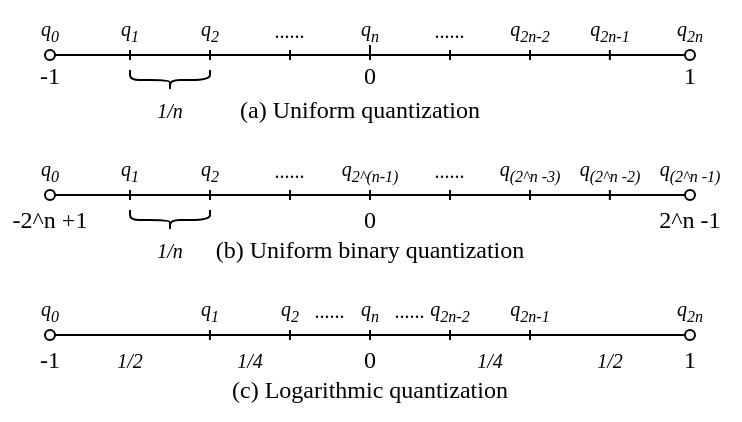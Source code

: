 <mxfile>
    <diagram id="Z9E_R9YiCs2v8t39MeGO" name="第 1 页">
        <mxGraphModel dx="569" dy="504" grid="1" gridSize="10" guides="1" tooltips="1" connect="1" arrows="1" fold="1" page="1" pageScale="1" pageWidth="380" pageHeight="220" math="0" shadow="0">
            <root>
                <mxCell id="0"/>
                <mxCell id="1" parent="0"/>
                <mxCell id="33" value="" style="endArrow=none;html=1;endFill=0;" edge="1" parent="1" target="17">
                    <mxGeometry relative="1" as="geometry">
                        <mxPoint x="25.0" y="102.5" as="sourcePoint"/>
                        <mxPoint x="385" y="102.5" as="targetPoint"/>
                    </mxGeometry>
                </mxCell>
                <mxCell id="9" value="&lt;font data-font-src=&quot;https://fonts.googleapis.com/css?family=Linux+Libertine&quot; face=&quot;Linux Libertine&quot;&gt;(b) Uniform binary quantization&lt;/font&gt;" style="text;html=1;strokeColor=none;fillColor=none;align=center;verticalAlign=middle;whiteSpace=wrap;rounded=0;" vertex="1" parent="1">
                    <mxGeometry x="85" y="115" width="200" height="30" as="geometry"/>
                </mxCell>
                <mxCell id="15" value="&lt;font data-font-src=&quot;https://fonts.googleapis.com/css?family=Linux+Libertine&quot; face=&quot;Linux Libertine&quot;&gt;(c) Logarithmic quantization&lt;/font&gt;" style="text;html=1;strokeColor=none;fillColor=none;align=center;verticalAlign=middle;whiteSpace=wrap;rounded=0;" vertex="1" parent="1">
                    <mxGeometry x="85" y="185" width="200" height="30" as="geometry"/>
                </mxCell>
                <mxCell id="18" value="" style="ellipse;whiteSpace=wrap;html=1;aspect=fixed;" vertex="1" parent="1">
                    <mxGeometry x="22.5" y="100" width="5" height="5" as="geometry"/>
                </mxCell>
                <mxCell id="21" value="&lt;span style=&quot;border-color: var(--border-color);&quot;&gt;&lt;span style=&quot;border-color: var(--border-color);&quot;&gt;&lt;font style=&quot;border-color: var(--border-color); font-size: 12px;&quot;&gt;2^n -1&lt;/font&gt;&lt;/span&gt;&lt;/span&gt;" style="text;html=1;strokeColor=none;fillColor=none;align=center;verticalAlign=middle;whiteSpace=wrap;rounded=0;fontFamily=Linux Libertine;fontSource=https%3A%2F%2Ffonts.googleapis.com%2Fcss%3Ffamily%3DLinux%2BLibertine;" vertex="1" parent="1">
                    <mxGeometry x="325" y="100" width="40" height="30" as="geometry"/>
                </mxCell>
                <mxCell id="22" value="&lt;span style=&quot;border-color: var(--border-color);&quot;&gt;&lt;span style=&quot;border-color: var(--border-color);&quot;&gt;&lt;font style=&quot;border-color: var(--border-color); font-size: 12px;&quot;&gt;-2^n +1&lt;/font&gt;&lt;/span&gt;&lt;/span&gt;" style="text;html=1;strokeColor=none;fillColor=none;align=center;verticalAlign=middle;whiteSpace=wrap;rounded=0;fontFamily=Linux Libertine;fontSource=https%3A%2F%2Ffonts.googleapis.com%2Fcss%3Ffamily%3DLinux%2BLibertine;" vertex="1" parent="1">
                    <mxGeometry y="100" width="50" height="30" as="geometry"/>
                </mxCell>
                <mxCell id="25" value="" style="endArrow=none;html=1;fontFamily=Linux Libertine;fontSource=https%3A%2F%2Ffonts.googleapis.com%2Fcss%3Ffamily%3DLinux%2BLibertine;" edge="1" parent="1">
                    <mxGeometry width="50" height="50" relative="1" as="geometry">
                        <mxPoint x="65" y="100" as="sourcePoint"/>
                        <mxPoint x="65" y="105" as="targetPoint"/>
                    </mxGeometry>
                </mxCell>
                <mxCell id="26" value="" style="endArrow=none;html=1;fontFamily=Linux Libertine;fontSource=https%3A%2F%2Ffonts.googleapis.com%2Fcss%3Ffamily%3DLinux%2BLibertine;" edge="1" parent="1">
                    <mxGeometry width="50" height="50" relative="1" as="geometry">
                        <mxPoint x="105" y="100" as="sourcePoint"/>
                        <mxPoint x="105" y="105" as="targetPoint"/>
                    </mxGeometry>
                </mxCell>
                <mxCell id="27" value="" style="endArrow=none;html=1;fontFamily=Linux Libertine;fontSource=https%3A%2F%2Ffonts.googleapis.com%2Fcss%3Ffamily%3DLinux%2BLibertine;" edge="1" parent="1">
                    <mxGeometry width="50" height="50" relative="1" as="geometry">
                        <mxPoint x="145" y="100" as="sourcePoint"/>
                        <mxPoint x="145" y="105" as="targetPoint"/>
                    </mxGeometry>
                </mxCell>
                <mxCell id="28" value="" style="endArrow=none;html=1;fontFamily=Linux Libertine;fontSource=https%3A%2F%2Ffonts.googleapis.com%2Fcss%3Ffamily%3DLinux%2BLibertine;" edge="1" parent="1">
                    <mxGeometry width="50" height="50" relative="1" as="geometry">
                        <mxPoint x="185" y="100" as="sourcePoint"/>
                        <mxPoint x="185" y="105" as="targetPoint"/>
                    </mxGeometry>
                </mxCell>
                <mxCell id="29" value="" style="endArrow=none;html=1;fontFamily=Linux Libertine;fontSource=https%3A%2F%2Ffonts.googleapis.com%2Fcss%3Ffamily%3DLinux%2BLibertine;" edge="1" parent="1">
                    <mxGeometry width="50" height="50" relative="1" as="geometry">
                        <mxPoint x="225" y="100.0" as="sourcePoint"/>
                        <mxPoint x="225" y="105.0" as="targetPoint"/>
                    </mxGeometry>
                </mxCell>
                <mxCell id="30" value="" style="endArrow=none;html=1;fontFamily=Linux Libertine;fontSource=https%3A%2F%2Ffonts.googleapis.com%2Fcss%3Ffamily%3DLinux%2BLibertine;" edge="1" parent="1">
                    <mxGeometry width="50" height="50" relative="1" as="geometry">
                        <mxPoint x="265" y="100.0" as="sourcePoint"/>
                        <mxPoint x="265" y="105.0" as="targetPoint"/>
                    </mxGeometry>
                </mxCell>
                <mxCell id="31" value="" style="endArrow=none;html=1;fontFamily=Linux Libertine;fontSource=https%3A%2F%2Ffonts.googleapis.com%2Fcss%3Ffamily%3DLinux%2BLibertine;" edge="1" parent="1">
                    <mxGeometry width="50" height="50" relative="1" as="geometry">
                        <mxPoint x="304.92" y="100.0" as="sourcePoint"/>
                        <mxPoint x="304.92" y="105.0" as="targetPoint"/>
                    </mxGeometry>
                </mxCell>
                <mxCell id="32" value="" style="endArrow=none;html=1;fontFamily=Linux Libertine;fontSource=https%3A%2F%2Ffonts.googleapis.com%2Fcss%3Ffamily%3DLinux%2BLibertine;" edge="1" parent="1">
                    <mxGeometry width="50" height="50" relative="1" as="geometry">
                        <mxPoint x="345" y="100.0" as="sourcePoint"/>
                        <mxPoint x="345" y="105.0" as="targetPoint"/>
                    </mxGeometry>
                </mxCell>
                <mxCell id="17" value="" style="ellipse;whiteSpace=wrap;html=1;aspect=fixed;" vertex="1" parent="1">
                    <mxGeometry x="342.5" y="100" width="5" height="5" as="geometry"/>
                </mxCell>
                <mxCell id="34" value="0" style="text;html=1;strokeColor=none;fillColor=none;align=center;verticalAlign=middle;whiteSpace=wrap;rounded=0;fontFamily=Linux Libertine;fontSource=https%3A%2F%2Ffonts.googleapis.com%2Fcss%3Ffamily%3DLinux%2BLibertine;" vertex="1" parent="1">
                    <mxGeometry x="175" y="100" width="20" height="30" as="geometry"/>
                </mxCell>
                <mxCell id="35" value="&lt;i style=&quot;&quot;&gt;&lt;span style=&quot;font-size: 10px;&quot;&gt;q&lt;/span&gt;&lt;sub style=&quot;&quot;&gt;&lt;font style=&quot;font-size: 8px;&quot;&gt;1&lt;/font&gt;&lt;/sub&gt;&lt;/i&gt;" style="text;html=1;strokeColor=none;fillColor=none;align=center;verticalAlign=middle;whiteSpace=wrap;rounded=0;fontFamily=Linux Libertine;fontSource=https%3A%2F%2Ffonts.googleapis.com%2Fcss%3Ffamily%3DLinux%2BLibertine;" vertex="1" parent="1">
                    <mxGeometry x="55" y="75" width="20" height="30" as="geometry"/>
                </mxCell>
                <mxCell id="36" value="&lt;i style=&quot;&quot;&gt;&lt;span style=&quot;font-size: 10px;&quot;&gt;q&lt;/span&gt;&lt;sub style=&quot;&quot;&gt;&lt;font style=&quot;font-size: 8px;&quot;&gt;2&lt;/font&gt;&lt;/sub&gt;&lt;/i&gt;" style="text;html=1;strokeColor=none;fillColor=none;align=center;verticalAlign=middle;whiteSpace=wrap;rounded=0;fontFamily=Linux Libertine;fontSource=https%3A%2F%2Ffonts.googleapis.com%2Fcss%3Ffamily%3DLinux%2BLibertine;" vertex="1" parent="1">
                    <mxGeometry x="95" y="75" width="20" height="30" as="geometry"/>
                </mxCell>
                <mxCell id="40" value="&lt;i style=&quot;font-size: 10px;&quot;&gt;q&lt;/i&gt;&lt;i style=&quot;border-color: var(--border-color);&quot;&gt;&lt;sub style=&quot;border-color: var(--border-color);&quot;&gt;&lt;font style=&quot;font-size: 8px;&quot;&gt;(2^n -2)&lt;/font&gt;&lt;/sub&gt;&lt;/i&gt;" style="text;html=1;strokeColor=none;fillColor=none;align=center;verticalAlign=middle;whiteSpace=wrap;rounded=0;fontFamily=Linux Libertine;fontSource=https%3A%2F%2Ffonts.googleapis.com%2Fcss%3Ffamily%3DLinux%2BLibertine;" vertex="1" parent="1">
                    <mxGeometry x="285" y="75" width="40" height="30" as="geometry"/>
                </mxCell>
                <mxCell id="41" value="&lt;i style=&quot;&quot;&gt;&lt;span style=&quot;font-size: 10px;&quot;&gt;q&lt;/span&gt;&lt;sub style=&quot;&quot;&gt;&lt;font style=&quot;font-size: 8px;&quot;&gt;(2^n -1)&lt;/font&gt;&lt;/sub&gt;&lt;/i&gt;" style="text;html=1;strokeColor=none;fillColor=none;align=center;verticalAlign=middle;whiteSpace=wrap;rounded=0;fontFamily=Linux Libertine;fontSource=https%3A%2F%2Ffonts.googleapis.com%2Fcss%3Ffamily%3DLinux%2BLibertine;" vertex="1" parent="1">
                    <mxGeometry x="320" y="75" width="50" height="30" as="geometry"/>
                </mxCell>
                <mxCell id="42" value="&lt;span style=&quot;font-size: 10px;&quot;&gt;&lt;i&gt;......&lt;/i&gt;&lt;/span&gt;" style="text;html=1;strokeColor=none;fillColor=none;align=center;verticalAlign=middle;whiteSpace=wrap;rounded=0;fontFamily=Linux Libertine;fontSource=https%3A%2F%2Ffonts.googleapis.com%2Fcss%3Ffamily%3DLinux%2BLibertine;" vertex="1" parent="1">
                    <mxGeometry x="135" y="75" width="20" height="30" as="geometry"/>
                </mxCell>
                <mxCell id="43" value="&lt;span style=&quot;font-size: 10px;&quot;&gt;&lt;i&gt;......&lt;/i&gt;&lt;/span&gt;" style="text;html=1;strokeColor=none;fillColor=none;align=center;verticalAlign=middle;whiteSpace=wrap;rounded=0;fontFamily=Linux Libertine;fontSource=https%3A%2F%2Ffonts.googleapis.com%2Fcss%3Ffamily%3DLinux%2BLibertine;" vertex="1" parent="1">
                    <mxGeometry x="215" y="75" width="20" height="30" as="geometry"/>
                </mxCell>
                <mxCell id="44" value="&lt;i style=&quot;font-size: 10px;&quot;&gt;q&lt;/i&gt;&lt;i style=&quot;border-color: var(--border-color);&quot;&gt;&lt;sub style=&quot;border-color: var(--border-color);&quot;&gt;&lt;font style=&quot;font-size: 8px;&quot;&gt;2^(n-1)&lt;/font&gt;&lt;/sub&gt;&lt;/i&gt;" style="text;html=1;strokeColor=none;fillColor=none;align=center;verticalAlign=middle;whiteSpace=wrap;rounded=0;fontFamily=Linux Libertine;fontSource=https%3A%2F%2Ffonts.googleapis.com%2Fcss%3Ffamily%3DLinux%2BLibertine;" vertex="1" parent="1">
                    <mxGeometry x="165" y="75" width="40" height="30" as="geometry"/>
                </mxCell>
                <mxCell id="45" value="&lt;font data-font-src=&quot;https://fonts.googleapis.com/css?family=Linux+Libertine&quot; face=&quot;Linux Libertine&quot;&gt;(a) Uniform quantization&lt;/font&gt;" style="text;html=1;strokeColor=none;fillColor=none;align=center;verticalAlign=middle;whiteSpace=wrap;rounded=0;" vertex="1" parent="1">
                    <mxGeometry x="80" y="45" width="200" height="30" as="geometry"/>
                </mxCell>
                <mxCell id="46" value="1" style="text;html=1;strokeColor=none;fillColor=none;align=center;verticalAlign=middle;whiteSpace=wrap;rounded=0;fontFamily=Linux Libertine;fontSource=https%3A%2F%2Ffonts.googleapis.com%2Fcss%3Ffamily%3DLinux%2BLibertine;" vertex="1" parent="1">
                    <mxGeometry x="335" y="27.5" width="20" height="30" as="geometry"/>
                </mxCell>
                <mxCell id="47" value="-1" style="text;html=1;strokeColor=none;fillColor=none;align=center;verticalAlign=middle;whiteSpace=wrap;rounded=0;fontFamily=Linux Libertine;fontSource=https%3A%2F%2Ffonts.googleapis.com%2Fcss%3Ffamily%3DLinux%2BLibertine;" vertex="1" parent="1">
                    <mxGeometry x="15" y="27.5" width="20" height="30" as="geometry"/>
                </mxCell>
                <mxCell id="48" value="&lt;i style=&quot;&quot;&gt;&lt;span style=&quot;font-size: 10px;&quot;&gt;q&lt;/span&gt;&lt;sub style=&quot;&quot;&gt;&lt;font style=&quot;font-size: 8px;&quot;&gt;0&lt;/font&gt;&lt;/sub&gt;&lt;/i&gt;" style="text;html=1;strokeColor=none;fillColor=none;align=center;verticalAlign=middle;whiteSpace=wrap;rounded=0;fontFamily=Linux Libertine;fontSource=https%3A%2F%2Ffonts.googleapis.com%2Fcss%3Ffamily%3DLinux%2BLibertine;" vertex="1" parent="1">
                    <mxGeometry x="15" y="75" width="20" height="30" as="geometry"/>
                </mxCell>
                <mxCell id="50" value="&lt;i style=&quot;font-size: 10px;&quot;&gt;q&lt;/i&gt;&lt;i style=&quot;border-color: var(--border-color);&quot;&gt;&lt;sub style=&quot;border-color: var(--border-color);&quot;&gt;&lt;font style=&quot;font-size: 8px;&quot;&gt;(2^n -3)&lt;/font&gt;&lt;/sub&gt;&lt;/i&gt;" style="text;html=1;strokeColor=none;fillColor=none;align=center;verticalAlign=middle;whiteSpace=wrap;rounded=0;fontFamily=Linux Libertine;fontSource=https%3A%2F%2Ffonts.googleapis.com%2Fcss%3Ffamily%3DLinux%2BLibertine;" vertex="1" parent="1">
                    <mxGeometry x="245" y="75" width="40" height="30" as="geometry"/>
                </mxCell>
                <mxCell id="51" value="" style="endArrow=none;html=1;endFill=0;" edge="1" parent="1" target="63">
                    <mxGeometry relative="1" as="geometry">
                        <mxPoint x="25" y="32.5" as="sourcePoint"/>
                        <mxPoint x="385" y="32.5" as="targetPoint"/>
                    </mxGeometry>
                </mxCell>
                <mxCell id="52" value="" style="ellipse;whiteSpace=wrap;html=1;aspect=fixed;" vertex="1" parent="1">
                    <mxGeometry x="22.5" y="30" width="5" height="5" as="geometry"/>
                </mxCell>
                <mxCell id="55" value="" style="endArrow=none;html=1;fontFamily=Linux Libertine;fontSource=https%3A%2F%2Ffonts.googleapis.com%2Fcss%3Ffamily%3DLinux%2BLibertine;" edge="1" parent="1">
                    <mxGeometry width="50" height="50" relative="1" as="geometry">
                        <mxPoint x="65" y="30" as="sourcePoint"/>
                        <mxPoint x="65" y="35" as="targetPoint"/>
                    </mxGeometry>
                </mxCell>
                <mxCell id="56" value="" style="endArrow=none;html=1;fontFamily=Linux Libertine;fontSource=https%3A%2F%2Ffonts.googleapis.com%2Fcss%3Ffamily%3DLinux%2BLibertine;" edge="1" parent="1">
                    <mxGeometry width="50" height="50" relative="1" as="geometry">
                        <mxPoint x="105" y="30" as="sourcePoint"/>
                        <mxPoint x="105" y="35" as="targetPoint"/>
                    </mxGeometry>
                </mxCell>
                <mxCell id="57" value="" style="endArrow=none;html=1;fontFamily=Linux Libertine;fontSource=https%3A%2F%2Ffonts.googleapis.com%2Fcss%3Ffamily%3DLinux%2BLibertine;" edge="1" parent="1">
                    <mxGeometry width="50" height="50" relative="1" as="geometry">
                        <mxPoint x="145" y="30" as="sourcePoint"/>
                        <mxPoint x="145" y="35" as="targetPoint"/>
                    </mxGeometry>
                </mxCell>
                <mxCell id="58" value="" style="endArrow=none;html=1;fontFamily=Linux Libertine;fontSource=https%3A%2F%2Ffonts.googleapis.com%2Fcss%3Ffamily%3DLinux%2BLibertine;startArrow=none;" edge="1" parent="1" source="74">
                    <mxGeometry width="50" height="50" relative="1" as="geometry">
                        <mxPoint x="185" y="30" as="sourcePoint"/>
                        <mxPoint x="185" y="35" as="targetPoint"/>
                    </mxGeometry>
                </mxCell>
                <mxCell id="59" value="" style="endArrow=none;html=1;fontFamily=Linux Libertine;fontSource=https%3A%2F%2Ffonts.googleapis.com%2Fcss%3Ffamily%3DLinux%2BLibertine;" edge="1" parent="1">
                    <mxGeometry width="50" height="50" relative="1" as="geometry">
                        <mxPoint x="225" y="30" as="sourcePoint"/>
                        <mxPoint x="225" y="35" as="targetPoint"/>
                    </mxGeometry>
                </mxCell>
                <mxCell id="60" value="" style="endArrow=none;html=1;fontFamily=Linux Libertine;fontSource=https%3A%2F%2Ffonts.googleapis.com%2Fcss%3Ffamily%3DLinux%2BLibertine;" edge="1" parent="1">
                    <mxGeometry width="50" height="50" relative="1" as="geometry">
                        <mxPoint x="265" y="30" as="sourcePoint"/>
                        <mxPoint x="265" y="35" as="targetPoint"/>
                    </mxGeometry>
                </mxCell>
                <mxCell id="61" value="" style="endArrow=none;html=1;fontFamily=Linux Libertine;fontSource=https%3A%2F%2Ffonts.googleapis.com%2Fcss%3Ffamily%3DLinux%2BLibertine;" edge="1" parent="1">
                    <mxGeometry width="50" height="50" relative="1" as="geometry">
                        <mxPoint x="304.92" y="30" as="sourcePoint"/>
                        <mxPoint x="304.92" y="35" as="targetPoint"/>
                    </mxGeometry>
                </mxCell>
                <mxCell id="62" value="" style="endArrow=none;html=1;fontFamily=Linux Libertine;fontSource=https%3A%2F%2Ffonts.googleapis.com%2Fcss%3Ffamily%3DLinux%2BLibertine;" edge="1" parent="1">
                    <mxGeometry width="50" height="50" relative="1" as="geometry">
                        <mxPoint x="345" y="30" as="sourcePoint"/>
                        <mxPoint x="345" y="35" as="targetPoint"/>
                    </mxGeometry>
                </mxCell>
                <mxCell id="63" value="" style="ellipse;whiteSpace=wrap;html=1;aspect=fixed;" vertex="1" parent="1">
                    <mxGeometry x="342.5" y="30" width="5" height="5" as="geometry"/>
                </mxCell>
                <mxCell id="65" value="&lt;i style=&quot;&quot;&gt;&lt;span style=&quot;font-size: 10px;&quot;&gt;q&lt;/span&gt;&lt;sub style=&quot;&quot;&gt;&lt;font style=&quot;font-size: 8px;&quot;&gt;1&lt;/font&gt;&lt;/sub&gt;&lt;/i&gt;" style="text;html=1;strokeColor=none;fillColor=none;align=center;verticalAlign=middle;whiteSpace=wrap;rounded=0;fontFamily=Linux Libertine;fontSource=https%3A%2F%2Ffonts.googleapis.com%2Fcss%3Ffamily%3DLinux%2BLibertine;" vertex="1" parent="1">
                    <mxGeometry x="55" y="5" width="20" height="30" as="geometry"/>
                </mxCell>
                <mxCell id="66" value="&lt;i style=&quot;&quot;&gt;&lt;span style=&quot;font-size: 10px;&quot;&gt;q&lt;/span&gt;&lt;sub style=&quot;&quot;&gt;&lt;font style=&quot;font-size: 8px;&quot;&gt;2&lt;/font&gt;&lt;/sub&gt;&lt;/i&gt;" style="text;html=1;strokeColor=none;fillColor=none;align=center;verticalAlign=middle;whiteSpace=wrap;rounded=0;fontFamily=Linux Libertine;fontSource=https%3A%2F%2Ffonts.googleapis.com%2Fcss%3Ffamily%3DLinux%2BLibertine;" vertex="1" parent="1">
                    <mxGeometry x="95" y="5" width="20" height="30" as="geometry"/>
                </mxCell>
                <mxCell id="67" value="&lt;i style=&quot;font-size: 10px;&quot;&gt;q&lt;/i&gt;&lt;i style=&quot;border-color: var(--border-color);&quot;&gt;&lt;sub style=&quot;border-color: var(--border-color);&quot;&gt;&lt;font style=&quot;font-size: 8px;&quot;&gt;2n-1&lt;/font&gt;&lt;/sub&gt;&lt;/i&gt;" style="text;html=1;strokeColor=none;fillColor=none;align=center;verticalAlign=middle;whiteSpace=wrap;rounded=0;fontFamily=Linux Libertine;fontSource=https%3A%2F%2Ffonts.googleapis.com%2Fcss%3Ffamily%3DLinux%2BLibertine;" vertex="1" parent="1">
                    <mxGeometry x="285" y="5" width="40" height="30" as="geometry"/>
                </mxCell>
                <mxCell id="68" value="&lt;i style=&quot;&quot;&gt;&lt;span style=&quot;font-size: 10px;&quot;&gt;q&lt;/span&gt;&lt;sub style=&quot;&quot;&gt;&lt;font style=&quot;font-size: 8px;&quot;&gt;2n&lt;/font&gt;&lt;/sub&gt;&lt;/i&gt;" style="text;html=1;strokeColor=none;fillColor=none;align=center;verticalAlign=middle;whiteSpace=wrap;rounded=0;fontFamily=Linux Libertine;fontSource=https%3A%2F%2Ffonts.googleapis.com%2Fcss%3Ffamily%3DLinux%2BLibertine;" vertex="1" parent="1">
                    <mxGeometry x="320" y="5" width="50" height="30" as="geometry"/>
                </mxCell>
                <mxCell id="69" value="&lt;span style=&quot;font-size: 10px;&quot;&gt;&lt;i&gt;......&lt;/i&gt;&lt;/span&gt;" style="text;html=1;strokeColor=none;fillColor=none;align=center;verticalAlign=middle;whiteSpace=wrap;rounded=0;fontFamily=Linux Libertine;fontSource=https%3A%2F%2Ffonts.googleapis.com%2Fcss%3Ffamily%3DLinux%2BLibertine;" vertex="1" parent="1">
                    <mxGeometry x="135" y="5" width="20" height="30" as="geometry"/>
                </mxCell>
                <mxCell id="70" value="&lt;span style=&quot;font-size: 10px;&quot;&gt;&lt;i&gt;......&lt;/i&gt;&lt;/span&gt;" style="text;html=1;strokeColor=none;fillColor=none;align=center;verticalAlign=middle;whiteSpace=wrap;rounded=0;fontFamily=Linux Libertine;fontSource=https%3A%2F%2Ffonts.googleapis.com%2Fcss%3Ffamily%3DLinux%2BLibertine;" vertex="1" parent="1">
                    <mxGeometry x="215" y="5" width="20" height="30" as="geometry"/>
                </mxCell>
                <mxCell id="71" value="&lt;i style=&quot;font-size: 10px;&quot;&gt;q&lt;/i&gt;&lt;i style=&quot;&quot;&gt;&lt;sub style=&quot;&quot;&gt;&lt;font style=&quot;font-size: 8px;&quot;&gt;n&lt;/font&gt;&lt;/sub&gt;&lt;/i&gt;" style="text;html=1;strokeColor=none;fillColor=none;align=center;verticalAlign=middle;whiteSpace=wrap;rounded=0;fontFamily=Linux Libertine;fontSource=https%3A%2F%2Ffonts.googleapis.com%2Fcss%3Ffamily%3DLinux%2BLibertine;" vertex="1" parent="1">
                    <mxGeometry x="165" y="5" width="40" height="30" as="geometry"/>
                </mxCell>
                <mxCell id="72" value="&lt;i style=&quot;&quot;&gt;&lt;span style=&quot;font-size: 10px;&quot;&gt;q&lt;/span&gt;&lt;sub style=&quot;&quot;&gt;&lt;font style=&quot;font-size: 8px;&quot;&gt;0&lt;/font&gt;&lt;/sub&gt;&lt;/i&gt;" style="text;html=1;strokeColor=none;fillColor=none;align=center;verticalAlign=middle;whiteSpace=wrap;rounded=0;fontFamily=Linux Libertine;fontSource=https%3A%2F%2Ffonts.googleapis.com%2Fcss%3Ffamily%3DLinux%2BLibertine;" vertex="1" parent="1">
                    <mxGeometry x="15" y="5" width="20" height="30" as="geometry"/>
                </mxCell>
                <mxCell id="73" value="&lt;i style=&quot;font-size: 10px;&quot;&gt;q&lt;/i&gt;&lt;i style=&quot;border-color: var(--border-color);&quot;&gt;&lt;sub style=&quot;border-color: var(--border-color);&quot;&gt;&lt;font style=&quot;font-size: 8px;&quot;&gt;2n-2&lt;/font&gt;&lt;/sub&gt;&lt;/i&gt;" style="text;html=1;strokeColor=none;fillColor=none;align=center;verticalAlign=middle;whiteSpace=wrap;rounded=0;fontFamily=Linux Libertine;fontSource=https%3A%2F%2Ffonts.googleapis.com%2Fcss%3Ffamily%3DLinux%2BLibertine;" vertex="1" parent="1">
                    <mxGeometry x="245" y="5" width="40" height="30" as="geometry"/>
                </mxCell>
                <mxCell id="75" value="" style="endArrow=none;html=1;fontFamily=Linux Libertine;fontSource=https%3A%2F%2Ffonts.googleapis.com%2Fcss%3Ffamily%3DLinux%2BLibertine;" edge="1" parent="1" target="74">
                    <mxGeometry width="50" height="50" relative="1" as="geometry">
                        <mxPoint x="185" y="30" as="sourcePoint"/>
                        <mxPoint x="185" y="35" as="targetPoint"/>
                    </mxGeometry>
                </mxCell>
                <mxCell id="74" value="0" style="text;html=1;strokeColor=none;fillColor=none;align=center;verticalAlign=middle;whiteSpace=wrap;rounded=0;fontFamily=Linux Libertine;fontSource=https%3A%2F%2Ffonts.googleapis.com%2Fcss%3Ffamily%3DLinux%2BLibertine;" vertex="1" parent="1">
                    <mxGeometry x="175" y="27.5" width="20" height="30" as="geometry"/>
                </mxCell>
                <mxCell id="76" value="&lt;font style=&quot;font-size: 10px;&quot;&gt;&lt;i&gt;1/n&lt;/i&gt;&lt;/font&gt;" style="text;html=1;strokeColor=none;fillColor=none;align=center;verticalAlign=middle;whiteSpace=wrap;rounded=0;fontFamily=Linux Libertine;fontSource=https%3A%2F%2Ffonts.googleapis.com%2Fcss%3Ffamily%3DLinux%2BLibertine;" vertex="1" parent="1">
                    <mxGeometry x="75" y="45" width="20" height="30" as="geometry"/>
                </mxCell>
                <mxCell id="77" value="" style="shape=curlyBracket;whiteSpace=wrap;html=1;rounded=1;flipH=1;labelPosition=right;verticalLabelPosition=middle;align=left;verticalAlign=middle;fontFamily=Linux Libertine;fontSource=https%3A%2F%2Ffonts.googleapis.com%2Fcss%3Ffamily%3DLinux%2BLibertine;fontSize=10;rotation=90;" vertex="1" parent="1">
                    <mxGeometry x="80" y="25" width="10" height="40" as="geometry"/>
                </mxCell>
                <mxCell id="78" value="" style="endArrow=none;html=1;endFill=0;" edge="1" parent="1" target="91">
                    <mxGeometry relative="1" as="geometry">
                        <mxPoint x="25" y="172.5" as="sourcePoint"/>
                        <mxPoint x="385" y="172.5" as="targetPoint"/>
                    </mxGeometry>
                </mxCell>
                <mxCell id="80" value="" style="ellipse;whiteSpace=wrap;html=1;aspect=fixed;" vertex="1" parent="1">
                    <mxGeometry x="22.5" y="170" width="5" height="5" as="geometry"/>
                </mxCell>
                <mxCell id="81" value="1" style="text;html=1;strokeColor=none;fillColor=none;align=center;verticalAlign=middle;whiteSpace=wrap;rounded=0;fontFamily=Linux Libertine;fontSource=https%3A%2F%2Ffonts.googleapis.com%2Fcss%3Ffamily%3DLinux%2BLibertine;" vertex="1" parent="1">
                    <mxGeometry x="335" y="170" width="20" height="30" as="geometry"/>
                </mxCell>
                <mxCell id="82" value="-1" style="text;html=1;strokeColor=none;fillColor=none;align=center;verticalAlign=middle;whiteSpace=wrap;rounded=0;fontFamily=Linux Libertine;fontSource=https%3A%2F%2Ffonts.googleapis.com%2Fcss%3Ffamily%3DLinux%2BLibertine;" vertex="1" parent="1">
                    <mxGeometry x="15" y="170" width="20" height="30" as="geometry"/>
                </mxCell>
                <mxCell id="83" value="" style="endArrow=none;html=1;fontFamily=Linux Libertine;fontSource=https%3A%2F%2Ffonts.googleapis.com%2Fcss%3Ffamily%3DLinux%2BLibertine;" edge="1" parent="1">
                    <mxGeometry width="50" height="50" relative="1" as="geometry">
                        <mxPoint x="104.95" y="170" as="sourcePoint"/>
                        <mxPoint x="104.95" y="175" as="targetPoint"/>
                    </mxGeometry>
                </mxCell>
                <mxCell id="84" value="" style="endArrow=none;html=1;fontFamily=Linux Libertine;fontSource=https%3A%2F%2Ffonts.googleapis.com%2Fcss%3Ffamily%3DLinux%2BLibertine;" edge="1" parent="1">
                    <mxGeometry width="50" height="50" relative="1" as="geometry">
                        <mxPoint x="144.97" y="170" as="sourcePoint"/>
                        <mxPoint x="144.97" y="175" as="targetPoint"/>
                    </mxGeometry>
                </mxCell>
                <mxCell id="86" value="" style="endArrow=none;html=1;fontFamily=Linux Libertine;fontSource=https%3A%2F%2Ffonts.googleapis.com%2Fcss%3Ffamily%3DLinux%2BLibertine;" edge="1" parent="1">
                    <mxGeometry width="50" height="50" relative="1" as="geometry">
                        <mxPoint x="185" y="170" as="sourcePoint"/>
                        <mxPoint x="185" y="175" as="targetPoint"/>
                    </mxGeometry>
                </mxCell>
                <mxCell id="87" value="" style="endArrow=none;html=1;fontFamily=Linux Libertine;fontSource=https%3A%2F%2Ffonts.googleapis.com%2Fcss%3Ffamily%3DLinux%2BLibertine;" edge="1" parent="1">
                    <mxGeometry width="50" height="50" relative="1" as="geometry">
                        <mxPoint x="225" y="170" as="sourcePoint"/>
                        <mxPoint x="225" y="175" as="targetPoint"/>
                    </mxGeometry>
                </mxCell>
                <mxCell id="88" value="" style="endArrow=none;html=1;fontFamily=Linux Libertine;fontSource=https%3A%2F%2Ffonts.googleapis.com%2Fcss%3Ffamily%3DLinux%2BLibertine;" edge="1" parent="1">
                    <mxGeometry width="50" height="50" relative="1" as="geometry">
                        <mxPoint x="265" y="170" as="sourcePoint"/>
                        <mxPoint x="265" y="175" as="targetPoint"/>
                    </mxGeometry>
                </mxCell>
                <mxCell id="90" value="" style="endArrow=none;html=1;fontFamily=Linux Libertine;fontSource=https%3A%2F%2Ffonts.googleapis.com%2Fcss%3Ffamily%3DLinux%2BLibertine;" edge="1" parent="1">
                    <mxGeometry width="50" height="50" relative="1" as="geometry">
                        <mxPoint x="345" y="170" as="sourcePoint"/>
                        <mxPoint x="345" y="175" as="targetPoint"/>
                    </mxGeometry>
                </mxCell>
                <mxCell id="91" value="" style="ellipse;whiteSpace=wrap;html=1;aspect=fixed;" vertex="1" parent="1">
                    <mxGeometry x="342.5" y="170" width="5" height="5" as="geometry"/>
                </mxCell>
                <mxCell id="92" value="0" style="text;html=1;strokeColor=none;fillColor=none;align=center;verticalAlign=middle;whiteSpace=wrap;rounded=0;fontFamily=Linux Libertine;fontSource=https%3A%2F%2Ffonts.googleapis.com%2Fcss%3Ffamily%3DLinux%2BLibertine;" vertex="1" parent="1">
                    <mxGeometry x="175" y="170" width="20" height="30" as="geometry"/>
                </mxCell>
                <mxCell id="97" value="&lt;span style=&quot;font-size: 10px;&quot;&gt;&lt;i&gt;......&lt;/i&gt;&lt;/span&gt;" style="text;html=1;strokeColor=none;fillColor=none;align=center;verticalAlign=middle;whiteSpace=wrap;rounded=0;fontFamily=Linux Libertine;fontSource=https%3A%2F%2Ffonts.googleapis.com%2Fcss%3Ffamily%3DLinux%2BLibertine;" vertex="1" parent="1">
                    <mxGeometry x="155" y="145" width="20" height="30" as="geometry"/>
                </mxCell>
                <mxCell id="98" value="&lt;span style=&quot;font-size: 10px;&quot;&gt;&lt;i&gt;......&lt;/i&gt;&lt;/span&gt;" style="text;html=1;strokeColor=none;fillColor=none;align=center;verticalAlign=middle;whiteSpace=wrap;rounded=0;fontFamily=Linux Libertine;fontSource=https%3A%2F%2Ffonts.googleapis.com%2Fcss%3Ffamily%3DLinux%2BLibertine;" vertex="1" parent="1">
                    <mxGeometry x="195" y="145" width="20" height="30" as="geometry"/>
                </mxCell>
                <mxCell id="102" value="" style="shape=curlyBracket;whiteSpace=wrap;html=1;rounded=1;flipH=1;labelPosition=right;verticalLabelPosition=middle;align=left;verticalAlign=middle;fontFamily=Linux Libertine;fontSource=https%3A%2F%2Ffonts.googleapis.com%2Fcss%3Ffamily%3DLinux%2BLibertine;fontSize=10;rotation=90;" vertex="1" parent="1">
                    <mxGeometry x="80" y="95" width="10" height="40" as="geometry"/>
                </mxCell>
                <mxCell id="103" value="&lt;font style=&quot;font-size: 10px;&quot;&gt;&lt;i&gt;1/n&lt;/i&gt;&lt;/font&gt;" style="text;html=1;strokeColor=none;fillColor=none;align=center;verticalAlign=middle;whiteSpace=wrap;rounded=0;fontFamily=Linux Libertine;fontSource=https%3A%2F%2Ffonts.googleapis.com%2Fcss%3Ffamily%3DLinux%2BLibertine;" vertex="1" parent="1">
                    <mxGeometry x="75" y="115" width="20" height="30" as="geometry"/>
                </mxCell>
                <mxCell id="104" value="&lt;i style=&quot;&quot;&gt;&lt;span style=&quot;font-size: 10px;&quot;&gt;q&lt;/span&gt;&lt;sub style=&quot;&quot;&gt;&lt;font style=&quot;font-size: 8px;&quot;&gt;1&lt;/font&gt;&lt;/sub&gt;&lt;/i&gt;" style="text;html=1;strokeColor=none;fillColor=none;align=center;verticalAlign=middle;whiteSpace=wrap;rounded=0;fontFamily=Linux Libertine;fontSource=https%3A%2F%2Ffonts.googleapis.com%2Fcss%3Ffamily%3DLinux%2BLibertine;" vertex="1" parent="1">
                    <mxGeometry x="95" y="145" width="20" height="30" as="geometry"/>
                </mxCell>
                <mxCell id="105" value="&lt;i style=&quot;&quot;&gt;&lt;span style=&quot;font-size: 10px;&quot;&gt;q&lt;/span&gt;&lt;sub style=&quot;&quot;&gt;&lt;font style=&quot;font-size: 8px;&quot;&gt;2&lt;/font&gt;&lt;/sub&gt;&lt;/i&gt;" style="text;html=1;strokeColor=none;fillColor=none;align=center;verticalAlign=middle;whiteSpace=wrap;rounded=0;fontFamily=Linux Libertine;fontSource=https%3A%2F%2Ffonts.googleapis.com%2Fcss%3Ffamily%3DLinux%2BLibertine;" vertex="1" parent="1">
                    <mxGeometry x="135" y="145" width="20" height="30" as="geometry"/>
                </mxCell>
                <mxCell id="106" value="&lt;i style=&quot;font-size: 10px;&quot;&gt;q&lt;/i&gt;&lt;i style=&quot;border-color: var(--border-color);&quot;&gt;&lt;sub style=&quot;border-color: var(--border-color);&quot;&gt;&lt;font style=&quot;font-size: 8px;&quot;&gt;2n-1&lt;/font&gt;&lt;/sub&gt;&lt;/i&gt;" style="text;html=1;strokeColor=none;fillColor=none;align=center;verticalAlign=middle;whiteSpace=wrap;rounded=0;fontFamily=Linux Libertine;fontSource=https%3A%2F%2Ffonts.googleapis.com%2Fcss%3Ffamily%3DLinux%2BLibertine;" vertex="1" parent="1">
                    <mxGeometry x="245" y="145" width="40" height="30" as="geometry"/>
                </mxCell>
                <mxCell id="107" value="&lt;i style=&quot;&quot;&gt;&lt;span style=&quot;font-size: 10px;&quot;&gt;q&lt;/span&gt;&lt;sub style=&quot;&quot;&gt;&lt;font style=&quot;font-size: 8px;&quot;&gt;2n&lt;/font&gt;&lt;/sub&gt;&lt;/i&gt;" style="text;html=1;strokeColor=none;fillColor=none;align=center;verticalAlign=middle;whiteSpace=wrap;rounded=0;fontFamily=Linux Libertine;fontSource=https%3A%2F%2Ffonts.googleapis.com%2Fcss%3Ffamily%3DLinux%2BLibertine;" vertex="1" parent="1">
                    <mxGeometry x="320" y="145" width="50" height="30" as="geometry"/>
                </mxCell>
                <mxCell id="108" value="&lt;i style=&quot;font-size: 10px;&quot;&gt;q&lt;/i&gt;&lt;i style=&quot;&quot;&gt;&lt;sub style=&quot;&quot;&gt;&lt;font style=&quot;font-size: 8px;&quot;&gt;n&lt;/font&gt;&lt;/sub&gt;&lt;/i&gt;" style="text;html=1;strokeColor=none;fillColor=none;align=center;verticalAlign=middle;whiteSpace=wrap;rounded=0;fontFamily=Linux Libertine;fontSource=https%3A%2F%2Ffonts.googleapis.com%2Fcss%3Ffamily%3DLinux%2BLibertine;" vertex="1" parent="1">
                    <mxGeometry x="165" y="145" width="40" height="30" as="geometry"/>
                </mxCell>
                <mxCell id="109" value="&lt;i style=&quot;&quot;&gt;&lt;span style=&quot;font-size: 10px;&quot;&gt;q&lt;/span&gt;&lt;sub style=&quot;&quot;&gt;&lt;font style=&quot;font-size: 8px;&quot;&gt;0&lt;/font&gt;&lt;/sub&gt;&lt;/i&gt;" style="text;html=1;strokeColor=none;fillColor=none;align=center;verticalAlign=middle;whiteSpace=wrap;rounded=0;fontFamily=Linux Libertine;fontSource=https%3A%2F%2Ffonts.googleapis.com%2Fcss%3Ffamily%3DLinux%2BLibertine;" vertex="1" parent="1">
                    <mxGeometry x="15" y="145" width="20" height="30" as="geometry"/>
                </mxCell>
                <mxCell id="110" value="&lt;i style=&quot;font-size: 10px;&quot;&gt;q&lt;/i&gt;&lt;i style=&quot;border-color: var(--border-color);&quot;&gt;&lt;sub style=&quot;border-color: var(--border-color);&quot;&gt;&lt;font style=&quot;font-size: 8px;&quot;&gt;2n-2&lt;/font&gt;&lt;/sub&gt;&lt;/i&gt;" style="text;html=1;strokeColor=none;fillColor=none;align=center;verticalAlign=middle;whiteSpace=wrap;rounded=0;fontFamily=Linux Libertine;fontSource=https%3A%2F%2Ffonts.googleapis.com%2Fcss%3Ffamily%3DLinux%2BLibertine;" vertex="1" parent="1">
                    <mxGeometry x="205" y="145" width="40" height="30" as="geometry"/>
                </mxCell>
                <mxCell id="111" value="&lt;font style=&quot;font-size: 10px;&quot;&gt;&lt;i&gt;1/2&lt;/i&gt;&lt;/font&gt;" style="text;html=1;strokeColor=none;fillColor=none;align=center;verticalAlign=middle;whiteSpace=wrap;rounded=0;fontFamily=Linux Libertine;fontSource=https%3A%2F%2Ffonts.googleapis.com%2Fcss%3Ffamily%3DLinux%2BLibertine;" vertex="1" parent="1">
                    <mxGeometry x="55" y="170" width="20" height="30" as="geometry"/>
                </mxCell>
                <mxCell id="112" value="&lt;font style=&quot;font-size: 10px;&quot;&gt;&lt;i&gt;1/4&lt;/i&gt;&lt;/font&gt;" style="text;html=1;strokeColor=none;fillColor=none;align=center;verticalAlign=middle;whiteSpace=wrap;rounded=0;fontFamily=Linux Libertine;fontSource=https%3A%2F%2Ffonts.googleapis.com%2Fcss%3Ffamily%3DLinux%2BLibertine;" vertex="1" parent="1">
                    <mxGeometry x="115" y="170" width="20" height="30" as="geometry"/>
                </mxCell>
                <mxCell id="114" value="&lt;font style=&quot;font-size: 10px;&quot;&gt;&lt;i&gt;1/4&lt;/i&gt;&lt;/font&gt;" style="text;html=1;strokeColor=none;fillColor=none;align=center;verticalAlign=middle;whiteSpace=wrap;rounded=0;fontFamily=Linux Libertine;fontSource=https%3A%2F%2Ffonts.googleapis.com%2Fcss%3Ffamily%3DLinux%2BLibertine;" vertex="1" parent="1">
                    <mxGeometry x="235" y="170" width="20" height="30" as="geometry"/>
                </mxCell>
                <mxCell id="115" value="&lt;font style=&quot;font-size: 10px;&quot;&gt;&lt;i&gt;1/2&lt;/i&gt;&lt;/font&gt;" style="text;html=1;strokeColor=none;fillColor=none;align=center;verticalAlign=middle;whiteSpace=wrap;rounded=0;fontFamily=Linux Libertine;fontSource=https%3A%2F%2Ffonts.googleapis.com%2Fcss%3Ffamily%3DLinux%2BLibertine;" vertex="1" parent="1">
                    <mxGeometry x="295" y="170" width="20" height="30" as="geometry"/>
                </mxCell>
            </root>
        </mxGraphModel>
    </diagram>
</mxfile>